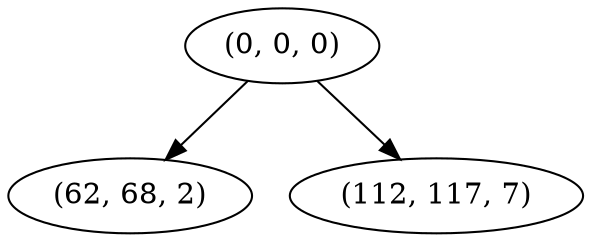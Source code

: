 digraph tree {
    "(0, 0, 0)";
    "(62, 68, 2)";
    "(112, 117, 7)";
    "(0, 0, 0)" -> "(62, 68, 2)";
    "(0, 0, 0)" -> "(112, 117, 7)";
}
